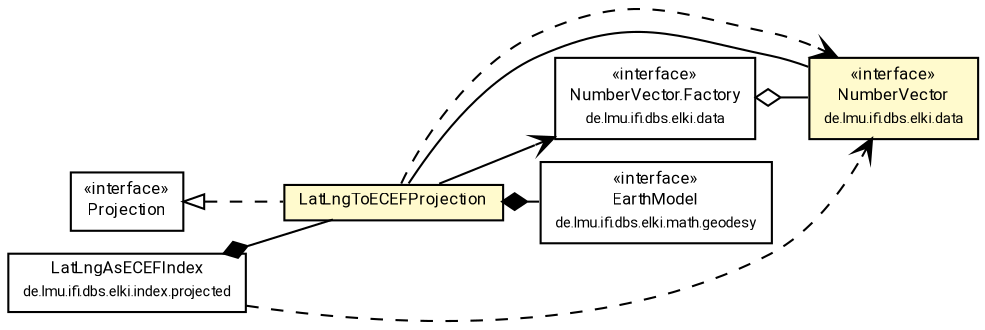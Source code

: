 #!/usr/local/bin/dot
#
# Class diagram 
# Generated by UMLGraph version R5_7_2-60-g0e99a6 (http://www.spinellis.gr/umlgraph/)
#

digraph G {
	graph [fontnames="svg"]
	edge [fontname="Roboto",fontsize=7,labelfontname="Roboto",labelfontsize=7,color="black"];
	node [fontname="Roboto",fontcolor="black",fontsize=8,shape=plaintext,margin=0,width=0,height=0];
	nodesep=0.15;
	ranksep=0.25;
	rankdir=LR;
	// de.lmu.ifi.dbs.elki.data.NumberVector
	c6200036 [label=<<table title="de.lmu.ifi.dbs.elki.data.NumberVector" border="0" cellborder="1" cellspacing="0" cellpadding="2" bgcolor="LemonChiffon" href="../NumberVector.html" target="_parent">
		<tr><td><table border="0" cellspacing="0" cellpadding="1">
		<tr><td align="center" balign="center"> &#171;interface&#187; </td></tr>
		<tr><td align="center" balign="center"> <font face="Roboto">NumberVector</font> </td></tr>
		<tr><td align="center" balign="center"> <font face="Roboto" point-size="7.0">de.lmu.ifi.dbs.elki.data</font> </td></tr>
		</table></td></tr>
		</table>>, URL="../NumberVector.html"];
	// de.lmu.ifi.dbs.elki.data.NumberVector.Factory<V extends de.lmu.ifi.dbs.elki.data.NumberVector>
	c6200037 [label=<<table title="de.lmu.ifi.dbs.elki.data.NumberVector.Factory" border="0" cellborder="1" cellspacing="0" cellpadding="2" href="../NumberVector.Factory.html" target="_parent">
		<tr><td><table border="0" cellspacing="0" cellpadding="1">
		<tr><td align="center" balign="center"> &#171;interface&#187; </td></tr>
		<tr><td align="center" balign="center"> <font face="Roboto">NumberVector.Factory</font> </td></tr>
		<tr><td align="center" balign="center"> <font face="Roboto" point-size="7.0">de.lmu.ifi.dbs.elki.data</font> </td></tr>
		</table></td></tr>
		</table>>, URL="../NumberVector.Factory.html"];
	// de.lmu.ifi.dbs.elki.data.projection.Projection<IN, OUT>
	c6200060 [label=<<table title="de.lmu.ifi.dbs.elki.data.projection.Projection" border="0" cellborder="1" cellspacing="0" cellpadding="2" href="Projection.html" target="_parent">
		<tr><td><table border="0" cellspacing="0" cellpadding="1">
		<tr><td align="center" balign="center"> &#171;interface&#187; </td></tr>
		<tr><td align="center" balign="center"> <font face="Roboto">Projection</font> </td></tr>
		</table></td></tr>
		</table>>, URL="Projection.html"];
	// de.lmu.ifi.dbs.elki.index.projected.LatLngAsECEFIndex<O extends de.lmu.ifi.dbs.elki.data.NumberVector>
	c6201098 [label=<<table title="de.lmu.ifi.dbs.elki.index.projected.LatLngAsECEFIndex" border="0" cellborder="1" cellspacing="0" cellpadding="2" href="../../index/projected/LatLngAsECEFIndex.html" target="_parent">
		<tr><td><table border="0" cellspacing="0" cellpadding="1">
		<tr><td align="center" balign="center"> <font face="Roboto">LatLngAsECEFIndex</font> </td></tr>
		<tr><td align="center" balign="center"> <font face="Roboto" point-size="7.0">de.lmu.ifi.dbs.elki.index.projected</font> </td></tr>
		</table></td></tr>
		</table>>, URL="../../index/projected/LatLngAsECEFIndex.html"];
	// de.lmu.ifi.dbs.elki.math.geodesy.EarthModel
	c6201110 [label=<<table title="de.lmu.ifi.dbs.elki.math.geodesy.EarthModel" border="0" cellborder="1" cellspacing="0" cellpadding="2" href="../../math/geodesy/EarthModel.html" target="_parent">
		<tr><td><table border="0" cellspacing="0" cellpadding="1">
		<tr><td align="center" balign="center"> &#171;interface&#187; </td></tr>
		<tr><td align="center" balign="center"> <font face="Roboto">EarthModel</font> </td></tr>
		<tr><td align="center" balign="center"> <font face="Roboto" point-size="7.0">de.lmu.ifi.dbs.elki.math.geodesy</font> </td></tr>
		</table></td></tr>
		</table>>, URL="../../math/geodesy/EarthModel.html"];
	// de.lmu.ifi.dbs.elki.data.projection.LatLngToECEFProjection<V extends de.lmu.ifi.dbs.elki.data.NumberVector>
	c6201133 [label=<<table title="de.lmu.ifi.dbs.elki.data.projection.LatLngToECEFProjection" border="0" cellborder="1" cellspacing="0" cellpadding="2" bgcolor="lemonChiffon" href="LatLngToECEFProjection.html" target="_parent">
		<tr><td><table border="0" cellspacing="0" cellpadding="1">
		<tr><td align="center" balign="center"> <font face="Roboto">LatLngToECEFProjection</font> </td></tr>
		</table></td></tr>
		</table>>, URL="LatLngToECEFProjection.html"];
	// de.lmu.ifi.dbs.elki.data.NumberVector.Factory<V extends de.lmu.ifi.dbs.elki.data.NumberVector> has de.lmu.ifi.dbs.elki.data.NumberVector
	c6200037 -> c6200036 [arrowhead=none,arrowtail=ediamond,dir=back,weight=4];
	// de.lmu.ifi.dbs.elki.index.projected.LatLngAsECEFIndex<O extends de.lmu.ifi.dbs.elki.data.NumberVector> composed de.lmu.ifi.dbs.elki.data.projection.LatLngToECEFProjection<V extends de.lmu.ifi.dbs.elki.data.NumberVector>
	c6201098 -> c6201133 [arrowhead=none,arrowtail=diamond,dir=back,weight=6];
	// de.lmu.ifi.dbs.elki.data.projection.LatLngToECEFProjection<V extends de.lmu.ifi.dbs.elki.data.NumberVector> implements de.lmu.ifi.dbs.elki.data.projection.Projection<IN, OUT>
	c6200060 -> c6201133 [arrowtail=empty,style=dashed,dir=back,weight=9];
	// de.lmu.ifi.dbs.elki.data.projection.LatLngToECEFProjection<V extends de.lmu.ifi.dbs.elki.data.NumberVector> composed de.lmu.ifi.dbs.elki.math.geodesy.EarthModel
	c6201133 -> c6201110 [arrowhead=none,arrowtail=diamond,dir=back,weight=6];
	// de.lmu.ifi.dbs.elki.data.projection.LatLngToECEFProjection<V extends de.lmu.ifi.dbs.elki.data.NumberVector> assoc de.lmu.ifi.dbs.elki.data.NumberVector
	c6201133 -> c6200036 [arrowhead=none,weight=2];
	// de.lmu.ifi.dbs.elki.data.projection.LatLngToECEFProjection<V extends de.lmu.ifi.dbs.elki.data.NumberVector> navassoc de.lmu.ifi.dbs.elki.data.NumberVector.Factory<V extends de.lmu.ifi.dbs.elki.data.NumberVector>
	c6201133 -> c6200037 [arrowhead=open,weight=1];
	// de.lmu.ifi.dbs.elki.index.projected.LatLngAsECEFIndex<O extends de.lmu.ifi.dbs.elki.data.NumberVector> depend de.lmu.ifi.dbs.elki.data.NumberVector
	c6201098 -> c6200036 [arrowhead=open,style=dashed,weight=0];
	// de.lmu.ifi.dbs.elki.data.projection.LatLngToECEFProjection<V extends de.lmu.ifi.dbs.elki.data.NumberVector> depend de.lmu.ifi.dbs.elki.data.NumberVector
	c6201133 -> c6200036 [arrowhead=open,style=dashed,weight=0];
}


